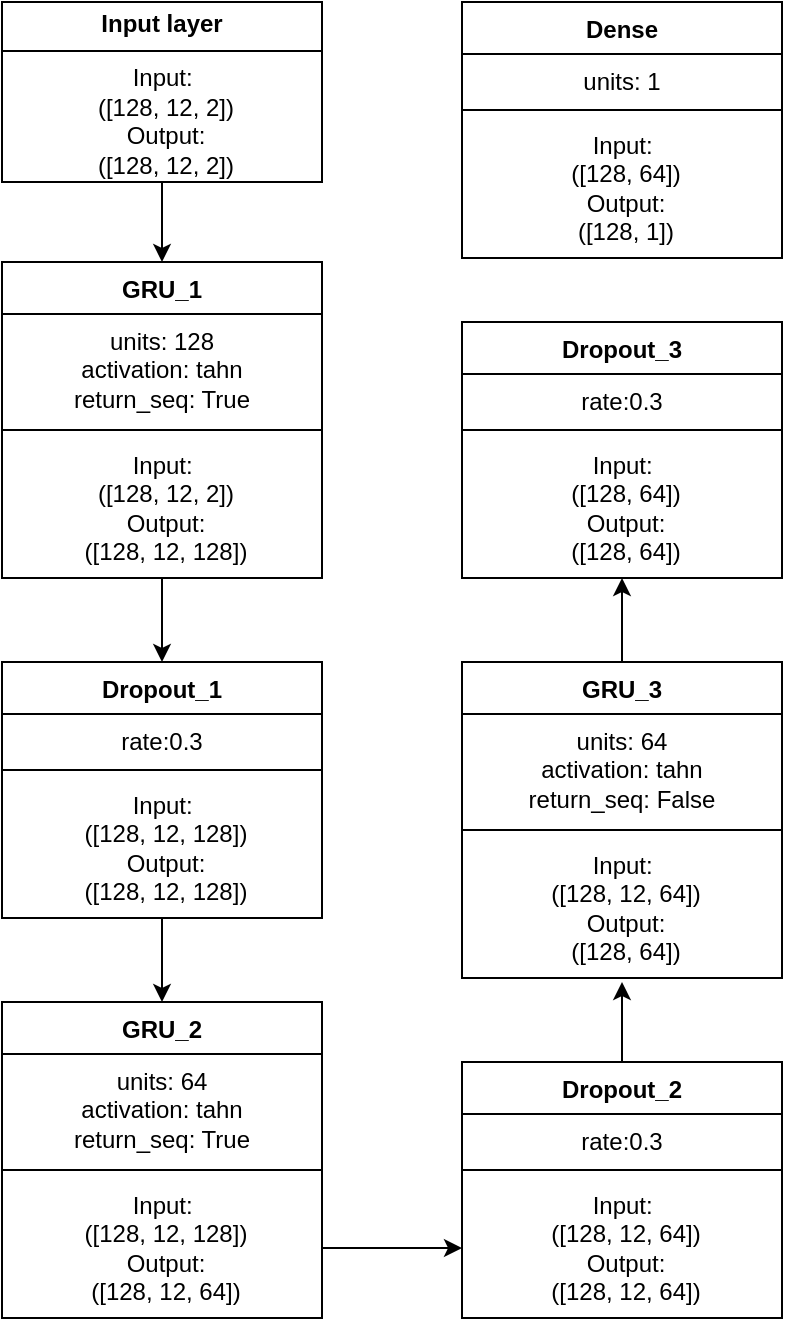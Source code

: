 <mxfile version="24.4.8" type="github">
  <diagram name="Page-1" id="rmsH0uK1KOe1VpGeyeAv">
    <mxGraphModel dx="1864" dy="666" grid="1" gridSize="10" guides="1" tooltips="1" connect="1" arrows="1" fold="1" page="1" pageScale="1" pageWidth="850" pageHeight="1100" math="0" shadow="0">
      <root>
        <mxCell id="0" />
        <mxCell id="1" parent="0" />
        <mxCell id="-qG79by7kBqQ-nuzrStk-1" value="" style="edgeStyle=orthogonalEdgeStyle;rounded=0;orthogonalLoop=1;jettySize=auto;html=1;entryX=0.5;entryY=0;entryDx=0;entryDy=0;" edge="1" parent="1" source="-qG79by7kBqQ-nuzrStk-2" target="-qG79by7kBqQ-nuzrStk-4">
          <mxGeometry relative="1" as="geometry">
            <mxPoint x="-690" y="750" as="targetPoint" />
          </mxGeometry>
        </mxCell>
        <mxCell id="-qG79by7kBqQ-nuzrStk-2" value="&lt;p style=&quot;margin:0px;margin-top:4px;text-align:center;&quot;&gt;&lt;b&gt;Input layer&lt;/b&gt;&lt;/p&gt;&lt;hr size=&quot;1&quot; style=&quot;border-style:solid;&quot;&gt;&lt;p style=&quot;text-align: center; margin: 0px 0px 0px 4px;&quot;&gt;Input:&amp;nbsp;&lt;/p&gt;&lt;p style=&quot;text-align: center; margin: 0px 0px 0px 4px;&quot;&gt;([128, 12, 2])&lt;/p&gt;&lt;p style=&quot;text-align: center; margin: 0px 0px 0px 4px;&quot;&gt;Output:&lt;/p&gt;&lt;p style=&quot;text-align: center; margin: 0px 0px 0px 4px;&quot;&gt;([128, 12, 2])&lt;br&gt;&lt;/p&gt;" style="verticalAlign=top;align=left;overflow=fill;html=1;whiteSpace=wrap;" vertex="1" parent="1">
          <mxGeometry x="-770" y="630" width="160" height="90" as="geometry" />
        </mxCell>
        <mxCell id="-qG79by7kBqQ-nuzrStk-3" style="edgeStyle=orthogonalEdgeStyle;rounded=0;orthogonalLoop=1;jettySize=auto;html=1;exitX=0.5;exitY=1;exitDx=0;exitDy=0;entryX=0.5;entryY=0;entryDx=0;entryDy=0;" edge="1" parent="1" source="-qG79by7kBqQ-nuzrStk-4" target="-qG79by7kBqQ-nuzrStk-9">
          <mxGeometry relative="1" as="geometry" />
        </mxCell>
        <mxCell id="-qG79by7kBqQ-nuzrStk-4" value="GRU_1" style="swimlane;fontStyle=1;align=center;verticalAlign=top;childLayout=stackLayout;horizontal=1;startSize=26;horizontalStack=0;resizeParent=1;resizeParentMax=0;resizeLast=0;collapsible=1;marginBottom=0;whiteSpace=wrap;html=1;" vertex="1" parent="1">
          <mxGeometry x="-770" y="760" width="160" height="158" as="geometry" />
        </mxCell>
        <mxCell id="-qG79by7kBqQ-nuzrStk-5" value="units: 128&lt;div&gt;activation: tahn&lt;/div&gt;&lt;div&gt;return_seq: True&lt;/div&gt;" style="text;strokeColor=none;fillColor=none;align=center;verticalAlign=top;spacingLeft=4;spacingRight=4;overflow=hidden;rotatable=0;points=[[0,0.5],[1,0.5]];portConstraint=eastwest;whiteSpace=wrap;html=1;" vertex="1" parent="-qG79by7kBqQ-nuzrStk-4">
          <mxGeometry y="26" width="160" height="54" as="geometry" />
        </mxCell>
        <mxCell id="-qG79by7kBqQ-nuzrStk-6" value="" style="line;strokeWidth=1;fillColor=none;align=left;verticalAlign=middle;spacingTop=-1;spacingLeft=3;spacingRight=3;rotatable=0;labelPosition=right;points=[];portConstraint=eastwest;strokeColor=inherit;" vertex="1" parent="-qG79by7kBqQ-nuzrStk-4">
          <mxGeometry y="80" width="160" height="8" as="geometry" />
        </mxCell>
        <mxCell id="-qG79by7kBqQ-nuzrStk-7" value="&lt;p style=&quot;margin: 0px 0px 0px 4px;&quot;&gt;Input:&amp;nbsp;&lt;/p&gt;&lt;p style=&quot;margin: 0px 0px 0px 4px;&quot;&gt;([128, 12, 2])&lt;/p&gt;&lt;p style=&quot;margin: 0px 0px 0px 4px;&quot;&gt;Output:&lt;/p&gt;&lt;p style=&quot;margin: 0px 0px 0px 4px;&quot;&gt;([128, 12, 128])&lt;/p&gt;" style="text;strokeColor=none;fillColor=none;align=center;verticalAlign=top;spacingLeft=4;spacingRight=4;overflow=hidden;rotatable=0;points=[[0,0.5],[1,0.5]];portConstraint=eastwest;whiteSpace=wrap;html=1;" vertex="1" parent="-qG79by7kBqQ-nuzrStk-4">
          <mxGeometry y="88" width="160" height="70" as="geometry" />
        </mxCell>
        <mxCell id="-qG79by7kBqQ-nuzrStk-8" value="" style="edgeStyle=orthogonalEdgeStyle;rounded=0;orthogonalLoop=1;jettySize=auto;html=1;entryX=0.5;entryY=0;entryDx=0;entryDy=0;" edge="1" parent="1" source="-qG79by7kBqQ-nuzrStk-9" target="-qG79by7kBqQ-nuzrStk-13">
          <mxGeometry relative="1" as="geometry" />
        </mxCell>
        <mxCell id="-qG79by7kBqQ-nuzrStk-9" value="Dropout_1" style="swimlane;fontStyle=1;align=center;verticalAlign=top;childLayout=stackLayout;horizontal=1;startSize=26;horizontalStack=0;resizeParent=1;resizeParentMax=0;resizeLast=0;collapsible=1;marginBottom=0;whiteSpace=wrap;html=1;" vertex="1" parent="1">
          <mxGeometry x="-770" y="960" width="160" height="128" as="geometry" />
        </mxCell>
        <mxCell id="-qG79by7kBqQ-nuzrStk-10" value="rate:0.3" style="text;strokeColor=none;fillColor=none;align=center;verticalAlign=top;spacingLeft=4;spacingRight=4;overflow=hidden;rotatable=0;points=[[0,0.5],[1,0.5]];portConstraint=eastwest;whiteSpace=wrap;html=1;" vertex="1" parent="-qG79by7kBqQ-nuzrStk-9">
          <mxGeometry y="26" width="160" height="24" as="geometry" />
        </mxCell>
        <mxCell id="-qG79by7kBqQ-nuzrStk-11" value="" style="line;strokeWidth=1;fillColor=none;align=left;verticalAlign=middle;spacingTop=-1;spacingLeft=3;spacingRight=3;rotatable=0;labelPosition=right;points=[];portConstraint=eastwest;strokeColor=inherit;" vertex="1" parent="-qG79by7kBqQ-nuzrStk-9">
          <mxGeometry y="50" width="160" height="8" as="geometry" />
        </mxCell>
        <mxCell id="-qG79by7kBqQ-nuzrStk-12" value="&lt;p style=&quot;margin: 0px 0px 0px 4px;&quot;&gt;Input:&amp;nbsp;&lt;/p&gt;&lt;p style=&quot;margin: 0px 0px 0px 4px;&quot;&gt;([128, 12, 128])&lt;/p&gt;&lt;p style=&quot;margin: 0px 0px 0px 4px;&quot;&gt;Output:&lt;/p&gt;&lt;p style=&quot;margin: 0px 0px 0px 4px;&quot;&gt;([128, 12, 128])&lt;/p&gt;" style="text;strokeColor=none;fillColor=none;align=center;verticalAlign=top;spacingLeft=4;spacingRight=4;overflow=hidden;rotatable=0;points=[[0,0.5],[1,0.5]];portConstraint=eastwest;whiteSpace=wrap;html=1;" vertex="1" parent="-qG79by7kBqQ-nuzrStk-9">
          <mxGeometry y="58" width="160" height="70" as="geometry" />
        </mxCell>
        <mxCell id="-qG79by7kBqQ-nuzrStk-13" value="GRU_2" style="swimlane;fontStyle=1;align=center;verticalAlign=top;childLayout=stackLayout;horizontal=1;startSize=26;horizontalStack=0;resizeParent=1;resizeParentMax=0;resizeLast=0;collapsible=1;marginBottom=0;whiteSpace=wrap;html=1;" vertex="1" parent="1">
          <mxGeometry x="-770" y="1130" width="160" height="158" as="geometry" />
        </mxCell>
        <mxCell id="-qG79by7kBqQ-nuzrStk-14" value="units: 64&lt;div&gt;activation: tahn&lt;/div&gt;&lt;div&gt;return_seq: True&lt;/div&gt;" style="text;strokeColor=none;fillColor=none;align=center;verticalAlign=top;spacingLeft=4;spacingRight=4;overflow=hidden;rotatable=0;points=[[0,0.5],[1,0.5]];portConstraint=eastwest;whiteSpace=wrap;html=1;" vertex="1" parent="-qG79by7kBqQ-nuzrStk-13">
          <mxGeometry y="26" width="160" height="54" as="geometry" />
        </mxCell>
        <mxCell id="-qG79by7kBqQ-nuzrStk-15" value="" style="line;strokeWidth=1;fillColor=none;align=left;verticalAlign=middle;spacingTop=-1;spacingLeft=3;spacingRight=3;rotatable=0;labelPosition=right;points=[];portConstraint=eastwest;strokeColor=inherit;" vertex="1" parent="-qG79by7kBqQ-nuzrStk-13">
          <mxGeometry y="80" width="160" height="8" as="geometry" />
        </mxCell>
        <mxCell id="-qG79by7kBqQ-nuzrStk-16" value="&lt;p style=&quot;margin: 0px 0px 0px 4px;&quot;&gt;Input:&amp;nbsp;&lt;/p&gt;&lt;p style=&quot;margin: 0px 0px 0px 4px;&quot;&gt;([128, 12, 128])&lt;/p&gt;&lt;p style=&quot;margin: 0px 0px 0px 4px;&quot;&gt;Output:&lt;/p&gt;&lt;p style=&quot;margin: 0px 0px 0px 4px;&quot;&gt;([128, 12, 64])&lt;/p&gt;" style="text;strokeColor=none;fillColor=none;align=center;verticalAlign=top;spacingLeft=4;spacingRight=4;overflow=hidden;rotatable=0;points=[[0,0.5],[1,0.5]];portConstraint=eastwest;whiteSpace=wrap;html=1;" vertex="1" parent="-qG79by7kBqQ-nuzrStk-13">
          <mxGeometry y="88" width="160" height="70" as="geometry" />
        </mxCell>
        <mxCell id="-qG79by7kBqQ-nuzrStk-17" value="" style="edgeStyle=orthogonalEdgeStyle;rounded=0;orthogonalLoop=1;jettySize=auto;html=1;" edge="1" parent="1" source="-qG79by7kBqQ-nuzrStk-18">
          <mxGeometry relative="1" as="geometry">
            <mxPoint x="-460" y="1120" as="targetPoint" />
            <Array as="points">
              <mxPoint x="-460" y="1139" />
              <mxPoint x="-460" y="1139" />
            </Array>
          </mxGeometry>
        </mxCell>
        <mxCell id="-qG79by7kBqQ-nuzrStk-18" value="Dropout_2" style="swimlane;fontStyle=1;align=center;verticalAlign=top;childLayout=stackLayout;horizontal=1;startSize=26;horizontalStack=0;resizeParent=1;resizeParentMax=0;resizeLast=0;collapsible=1;marginBottom=0;whiteSpace=wrap;html=1;" vertex="1" parent="1">
          <mxGeometry x="-540" y="1160" width="160" height="128" as="geometry" />
        </mxCell>
        <mxCell id="-qG79by7kBqQ-nuzrStk-19" value="rate:0.3" style="text;strokeColor=none;fillColor=none;align=center;verticalAlign=top;spacingLeft=4;spacingRight=4;overflow=hidden;rotatable=0;points=[[0,0.5],[1,0.5]];portConstraint=eastwest;whiteSpace=wrap;html=1;" vertex="1" parent="-qG79by7kBqQ-nuzrStk-18">
          <mxGeometry y="26" width="160" height="24" as="geometry" />
        </mxCell>
        <mxCell id="-qG79by7kBqQ-nuzrStk-20" value="" style="line;strokeWidth=1;fillColor=none;align=left;verticalAlign=middle;spacingTop=-1;spacingLeft=3;spacingRight=3;rotatable=0;labelPosition=right;points=[];portConstraint=eastwest;strokeColor=inherit;" vertex="1" parent="-qG79by7kBqQ-nuzrStk-18">
          <mxGeometry y="50" width="160" height="8" as="geometry" />
        </mxCell>
        <mxCell id="-qG79by7kBqQ-nuzrStk-21" value="&lt;p style=&quot;margin: 0px 0px 0px 4px;&quot;&gt;Input:&amp;nbsp;&lt;/p&gt;&lt;p style=&quot;margin: 0px 0px 0px 4px;&quot;&gt;([128, 12, 64])&lt;/p&gt;&lt;p style=&quot;margin: 0px 0px 0px 4px;&quot;&gt;Output:&lt;/p&gt;&lt;p style=&quot;margin: 0px 0px 0px 4px;&quot;&gt;([128, 12, 64])&lt;/p&gt;" style="text;strokeColor=none;fillColor=none;align=center;verticalAlign=top;spacingLeft=4;spacingRight=4;overflow=hidden;rotatable=0;points=[[0,0.5],[1,0.5]];portConstraint=eastwest;whiteSpace=wrap;html=1;" vertex="1" parent="-qG79by7kBqQ-nuzrStk-18">
          <mxGeometry y="58" width="160" height="70" as="geometry" />
        </mxCell>
        <mxCell id="-qG79by7kBqQ-nuzrStk-22" value="" style="edgeStyle=orthogonalEdgeStyle;rounded=0;orthogonalLoop=1;jettySize=auto;html=1;" edge="1" parent="1" source="-qG79by7kBqQ-nuzrStk-16" target="-qG79by7kBqQ-nuzrStk-21">
          <mxGeometry relative="1" as="geometry" />
        </mxCell>
        <mxCell id="-qG79by7kBqQ-nuzrStk-23" value="" style="edgeStyle=orthogonalEdgeStyle;rounded=0;orthogonalLoop=1;jettySize=auto;html=1;" edge="1" parent="1" source="-qG79by7kBqQ-nuzrStk-24" target="-qG79by7kBqQ-nuzrStk-31">
          <mxGeometry relative="1" as="geometry">
            <Array as="points">
              <mxPoint x="-460" y="939" />
              <mxPoint x="-460" y="939" />
            </Array>
          </mxGeometry>
        </mxCell>
        <mxCell id="-qG79by7kBqQ-nuzrStk-24" value="GRU_3" style="swimlane;fontStyle=1;align=center;verticalAlign=top;childLayout=stackLayout;horizontal=1;startSize=26;horizontalStack=0;resizeParent=1;resizeParentMax=0;resizeLast=0;collapsible=1;marginBottom=0;whiteSpace=wrap;html=1;" vertex="1" parent="1">
          <mxGeometry x="-540" y="960" width="160" height="158" as="geometry" />
        </mxCell>
        <mxCell id="-qG79by7kBqQ-nuzrStk-25" value="units: 64&lt;div&gt;activation: tahn&lt;/div&gt;&lt;div&gt;return_seq: False&lt;/div&gt;" style="text;strokeColor=none;fillColor=none;align=center;verticalAlign=top;spacingLeft=4;spacingRight=4;overflow=hidden;rotatable=0;points=[[0,0.5],[1,0.5]];portConstraint=eastwest;whiteSpace=wrap;html=1;" vertex="1" parent="-qG79by7kBqQ-nuzrStk-24">
          <mxGeometry y="26" width="160" height="54" as="geometry" />
        </mxCell>
        <mxCell id="-qG79by7kBqQ-nuzrStk-26" value="" style="line;strokeWidth=1;fillColor=none;align=left;verticalAlign=middle;spacingTop=-1;spacingLeft=3;spacingRight=3;rotatable=0;labelPosition=right;points=[];portConstraint=eastwest;strokeColor=inherit;" vertex="1" parent="-qG79by7kBqQ-nuzrStk-24">
          <mxGeometry y="80" width="160" height="8" as="geometry" />
        </mxCell>
        <mxCell id="-qG79by7kBqQ-nuzrStk-27" value="&lt;p style=&quot;margin: 0px 0px 0px 4px;&quot;&gt;Input:&amp;nbsp;&lt;/p&gt;&lt;p style=&quot;margin: 0px 0px 0px 4px;&quot;&gt;([128, 12, 64])&lt;/p&gt;&lt;p style=&quot;margin: 0px 0px 0px 4px;&quot;&gt;Output:&lt;/p&gt;&lt;p style=&quot;margin: 0px 0px 0px 4px;&quot;&gt;([128, 64])&lt;/p&gt;" style="text;strokeColor=none;fillColor=none;align=center;verticalAlign=top;spacingLeft=4;spacingRight=4;overflow=hidden;rotatable=0;points=[[0,0.5],[1,0.5]];portConstraint=eastwest;whiteSpace=wrap;html=1;" vertex="1" parent="-qG79by7kBqQ-nuzrStk-24">
          <mxGeometry y="88" width="160" height="70" as="geometry" />
        </mxCell>
        <mxCell id="-qG79by7kBqQ-nuzrStk-28" value="Dropout_3" style="swimlane;fontStyle=1;align=center;verticalAlign=top;childLayout=stackLayout;horizontal=1;startSize=26;horizontalStack=0;resizeParent=1;resizeParentMax=0;resizeLast=0;collapsible=1;marginBottom=0;whiteSpace=wrap;html=1;" vertex="1" parent="1">
          <mxGeometry x="-540" y="790" width="160" height="128" as="geometry" />
        </mxCell>
        <mxCell id="-qG79by7kBqQ-nuzrStk-29" value="rate:0.3" style="text;strokeColor=none;fillColor=none;align=center;verticalAlign=top;spacingLeft=4;spacingRight=4;overflow=hidden;rotatable=0;points=[[0,0.5],[1,0.5]];portConstraint=eastwest;whiteSpace=wrap;html=1;" vertex="1" parent="-qG79by7kBqQ-nuzrStk-28">
          <mxGeometry y="26" width="160" height="24" as="geometry" />
        </mxCell>
        <mxCell id="-qG79by7kBqQ-nuzrStk-30" value="" style="line;strokeWidth=1;fillColor=none;align=left;verticalAlign=middle;spacingTop=-1;spacingLeft=3;spacingRight=3;rotatable=0;labelPosition=right;points=[];portConstraint=eastwest;strokeColor=inherit;" vertex="1" parent="-qG79by7kBqQ-nuzrStk-28">
          <mxGeometry y="50" width="160" height="8" as="geometry" />
        </mxCell>
        <mxCell id="-qG79by7kBqQ-nuzrStk-31" value="&lt;p style=&quot;margin: 0px 0px 0px 4px;&quot;&gt;Input:&amp;nbsp;&lt;/p&gt;&lt;p style=&quot;margin: 0px 0px 0px 4px;&quot;&gt;([128, 64])&lt;/p&gt;&lt;p style=&quot;margin: 0px 0px 0px 4px;&quot;&gt;Output:&lt;/p&gt;&lt;p style=&quot;margin: 0px 0px 0px 4px;&quot;&gt;([128, 64])&lt;/p&gt;" style="text;strokeColor=none;fillColor=none;align=center;verticalAlign=top;spacingLeft=4;spacingRight=4;overflow=hidden;rotatable=0;points=[[0,0.5],[1,0.5]];portConstraint=eastwest;whiteSpace=wrap;html=1;" vertex="1" parent="-qG79by7kBqQ-nuzrStk-28">
          <mxGeometry y="58" width="160" height="70" as="geometry" />
        </mxCell>
        <mxCell id="-qG79by7kBqQ-nuzrStk-32" value="Dense" style="swimlane;fontStyle=1;align=center;verticalAlign=top;childLayout=stackLayout;horizontal=1;startSize=26;horizontalStack=0;resizeParent=1;resizeParentMax=0;resizeLast=0;collapsible=1;marginBottom=0;whiteSpace=wrap;html=1;" vertex="1" parent="1">
          <mxGeometry x="-540" y="630" width="160" height="128" as="geometry" />
        </mxCell>
        <mxCell id="-qG79by7kBqQ-nuzrStk-33" value="units: 1" style="text;strokeColor=none;fillColor=none;align=center;verticalAlign=top;spacingLeft=4;spacingRight=4;overflow=hidden;rotatable=0;points=[[0,0.5],[1,0.5]];portConstraint=eastwest;whiteSpace=wrap;html=1;" vertex="1" parent="-qG79by7kBqQ-nuzrStk-32">
          <mxGeometry y="26" width="160" height="24" as="geometry" />
        </mxCell>
        <mxCell id="-qG79by7kBqQ-nuzrStk-34" value="" style="line;strokeWidth=1;fillColor=none;align=left;verticalAlign=middle;spacingTop=-1;spacingLeft=3;spacingRight=3;rotatable=0;labelPosition=right;points=[];portConstraint=eastwest;strokeColor=inherit;" vertex="1" parent="-qG79by7kBqQ-nuzrStk-32">
          <mxGeometry y="50" width="160" height="8" as="geometry" />
        </mxCell>
        <mxCell id="-qG79by7kBqQ-nuzrStk-35" value="&lt;p style=&quot;margin: 0px 0px 0px 4px;&quot;&gt;Input:&amp;nbsp;&lt;/p&gt;&lt;p style=&quot;margin: 0px 0px 0px 4px;&quot;&gt;([128, 64])&lt;/p&gt;&lt;p style=&quot;margin: 0px 0px 0px 4px;&quot;&gt;Output:&lt;/p&gt;&lt;p style=&quot;margin: 0px 0px 0px 4px;&quot;&gt;([128, 1])&lt;/p&gt;" style="text;strokeColor=none;fillColor=none;align=center;verticalAlign=top;spacingLeft=4;spacingRight=4;overflow=hidden;rotatable=0;points=[[0,0.5],[1,0.5]];portConstraint=eastwest;whiteSpace=wrap;html=1;" vertex="1" parent="-qG79by7kBqQ-nuzrStk-32">
          <mxGeometry y="58" width="160" height="70" as="geometry" />
        </mxCell>
      </root>
    </mxGraphModel>
  </diagram>
</mxfile>
